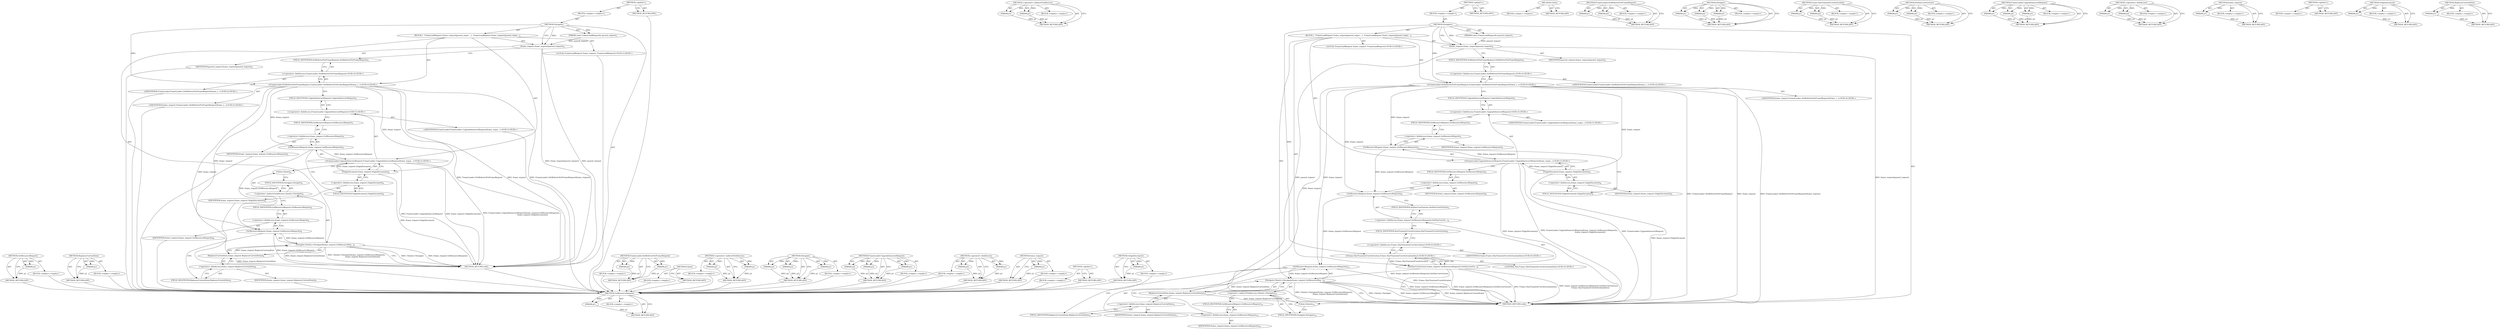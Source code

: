 digraph "OriginDocument" {
vulnerable_92 [label=<(METHOD,GetResourceRequest)>];
vulnerable_93 [label=<(PARAM,p1)>];
vulnerable_94 [label=<(BLOCK,&lt;empty&gt;,&lt;empty&gt;)>];
vulnerable_95 [label=<(METHOD_RETURN,ANY)>];
vulnerable_116 [label=<(METHOD,&lt;operator&gt;.indirectFieldAccess)>];
vulnerable_117 [label=<(PARAM,p1)>];
vulnerable_118 [label=<(PARAM,p2)>];
vulnerable_119 [label=<(BLOCK,&lt;empty&gt;,&lt;empty&gt;)>];
vulnerable_120 [label=<(METHOD_RETURN,ANY)>];
vulnerable_6 [label=<(METHOD,&lt;global&gt;)<SUB>1</SUB>>];
vulnerable_7 [label=<(BLOCK,&lt;empty&gt;,&lt;empty&gt;)<SUB>1</SUB>>];
vulnerable_8 [label=<(METHOD,Navigate)<SUB>1</SUB>>];
vulnerable_9 [label=<(PARAM,const FrameLoadRequest&amp; passed_request)<SUB>1</SUB>>];
vulnerable_10 [label=<(BLOCK,{
  FrameLoadRequest frame_request(passed_reque...,{
  FrameLoadRequest frame_request(passed_reque...)<SUB>1</SUB>>];
vulnerable_11 [label="<(LOCAL,FrameLoadRequest frame_request: FrameLoadRequest)<SUB>2</SUB>>"];
vulnerable_12 [label=<(frame_request,frame_request(passed_request))<SUB>2</SUB>>];
vulnerable_13 [label=<(IDENTIFIER,passed_request,frame_request(passed_request))<SUB>2</SUB>>];
vulnerable_14 [label="<(FrameLoader.SetReferrerForFrameRequest,FrameLoader::SetReferrerForFrameRequest(frame_r...)<SUB>4</SUB>>"];
vulnerable_15 [label="<(&lt;operator&gt;.fieldAccess,FrameLoader::SetReferrerForFrameRequest)<SUB>4</SUB>>"];
vulnerable_16 [label="<(IDENTIFIER,FrameLoader,FrameLoader::SetReferrerForFrameRequest(frame_r...)<SUB>4</SUB>>"];
vulnerable_17 [label=<(FIELD_IDENTIFIER,SetReferrerForFrameRequest,SetReferrerForFrameRequest)<SUB>4</SUB>>];
vulnerable_18 [label="<(IDENTIFIER,frame_request,FrameLoader::SetReferrerForFrameRequest(frame_r...)<SUB>4</SUB>>"];
vulnerable_19 [label="<(FrameLoader.UpgradeInsecureRequest,FrameLoader::UpgradeInsecureRequest(frame_reque...)<SUB>5</SUB>>"];
vulnerable_20 [label="<(&lt;operator&gt;.fieldAccess,FrameLoader::UpgradeInsecureRequest)<SUB>5</SUB>>"];
vulnerable_21 [label="<(IDENTIFIER,FrameLoader,FrameLoader::UpgradeInsecureRequest(frame_reque...)<SUB>5</SUB>>"];
vulnerable_22 [label=<(FIELD_IDENTIFIER,UpgradeInsecureRequest,UpgradeInsecureRequest)<SUB>5</SUB>>];
vulnerable_23 [label=<(GetResourceRequest,frame_request.GetResourceRequest())<SUB>5</SUB>>];
vulnerable_24 [label=<(&lt;operator&gt;.fieldAccess,frame_request.GetResourceRequest)<SUB>5</SUB>>];
vulnerable_25 [label=<(IDENTIFIER,frame_request,frame_request.GetResourceRequest())<SUB>5</SUB>>];
vulnerable_26 [label=<(FIELD_IDENTIFIER,GetResourceRequest,GetResourceRequest)<SUB>5</SUB>>];
vulnerable_27 [label=<(OriginDocument,frame_request.OriginDocument())<SUB>6</SUB>>];
vulnerable_28 [label=<(&lt;operator&gt;.fieldAccess,frame_request.OriginDocument)<SUB>6</SUB>>];
vulnerable_29 [label=<(IDENTIFIER,frame_request,frame_request.OriginDocument())<SUB>6</SUB>>];
vulnerable_30 [label=<(FIELD_IDENTIFIER,OriginDocument,OriginDocument)<SUB>6</SUB>>];
vulnerable_31 [label=<(SetHasUserGesture,frame_request.GetResourceRequest().SetHasUserGe...)<SUB>8</SUB>>];
vulnerable_32 [label=<(&lt;operator&gt;.fieldAccess,frame_request.GetResourceRequest().SetHasUserGe...)<SUB>8</SUB>>];
vulnerable_33 [label=<(GetResourceRequest,frame_request.GetResourceRequest())<SUB>8</SUB>>];
vulnerable_34 [label=<(&lt;operator&gt;.fieldAccess,frame_request.GetResourceRequest)<SUB>8</SUB>>];
vulnerable_35 [label=<(IDENTIFIER,frame_request,frame_request.GetResourceRequest())<SUB>8</SUB>>];
vulnerable_36 [label=<(FIELD_IDENTIFIER,GetResourceRequest,GetResourceRequest)<SUB>8</SUB>>];
vulnerable_37 [label=<(FIELD_IDENTIFIER,SetHasUserGesture,SetHasUserGesture)<SUB>8</SUB>>];
vulnerable_38 [label="<(Frame.HasTransientUserActivation,Frame::HasTransientUserActivation(this))<SUB>9</SUB>>"];
vulnerable_39 [label="<(&lt;operator&gt;.fieldAccess,Frame::HasTransientUserActivation)<SUB>9</SUB>>"];
vulnerable_40 [label="<(IDENTIFIER,Frame,Frame::HasTransientUserActivation(this))<SUB>9</SUB>>"];
vulnerable_41 [label=<(FIELD_IDENTIFIER,HasTransientUserActivation,HasTransientUserActivation)<SUB>9</SUB>>];
vulnerable_42 [label="<(LITERAL,this,Frame::HasTransientUserActivation(this))<SUB>9</SUB>>"];
vulnerable_43 [label=<(Navigate,Client()-&gt;Navigate(frame_request.GetResourceReq...)<SUB>10</SUB>>];
vulnerable_44 [label=<(&lt;operator&gt;.indirectFieldAccess,Client()-&gt;Navigate)<SUB>10</SUB>>];
vulnerable_45 [label=<(Client,Client())<SUB>10</SUB>>];
vulnerable_46 [label=<(FIELD_IDENTIFIER,Navigate,Navigate)<SUB>10</SUB>>];
vulnerable_47 [label=<(GetResourceRequest,frame_request.GetResourceRequest())<SUB>10</SUB>>];
vulnerable_48 [label=<(&lt;operator&gt;.fieldAccess,frame_request.GetResourceRequest)<SUB>10</SUB>>];
vulnerable_49 [label=<(IDENTIFIER,frame_request,frame_request.GetResourceRequest())<SUB>10</SUB>>];
vulnerable_50 [label=<(FIELD_IDENTIFIER,GetResourceRequest,GetResourceRequest)<SUB>10</SUB>>];
vulnerable_51 [label=<(ReplacesCurrentItem,frame_request.ReplacesCurrentItem())<SUB>11</SUB>>];
vulnerable_52 [label=<(&lt;operator&gt;.fieldAccess,frame_request.ReplacesCurrentItem)<SUB>11</SUB>>];
vulnerable_53 [label=<(IDENTIFIER,frame_request,frame_request.ReplacesCurrentItem())<SUB>11</SUB>>];
vulnerable_54 [label=<(FIELD_IDENTIFIER,ReplacesCurrentItem,ReplacesCurrentItem)<SUB>11</SUB>>];
vulnerable_55 [label=<(METHOD_RETURN,void)<SUB>1</SUB>>];
vulnerable_57 [label=<(METHOD_RETURN,ANY)<SUB>1</SUB>>];
vulnerable_121 [label=<(METHOD,Client)>];
vulnerable_122 [label=<(BLOCK,&lt;empty&gt;,&lt;empty&gt;)>];
vulnerable_123 [label=<(METHOD_RETURN,ANY)>];
vulnerable_76 [label=<(METHOD,FrameLoader.SetReferrerForFrameRequest)>];
vulnerable_77 [label=<(PARAM,p1)>];
vulnerable_78 [label=<(PARAM,p2)>];
vulnerable_79 [label=<(BLOCK,&lt;empty&gt;,&lt;empty&gt;)>];
vulnerable_80 [label=<(METHOD_RETURN,ANY)>];
vulnerable_110 [label=<(METHOD,Navigate)>];
vulnerable_111 [label=<(PARAM,p1)>];
vulnerable_112 [label=<(PARAM,p2)>];
vulnerable_113 [label=<(PARAM,p3)>];
vulnerable_114 [label=<(BLOCK,&lt;empty&gt;,&lt;empty&gt;)>];
vulnerable_115 [label=<(METHOD_RETURN,ANY)>];
vulnerable_105 [label=<(METHOD,Frame.HasTransientUserActivation)>];
vulnerable_106 [label=<(PARAM,p1)>];
vulnerable_107 [label=<(PARAM,p2)>];
vulnerable_108 [label=<(BLOCK,&lt;empty&gt;,&lt;empty&gt;)>];
vulnerable_109 [label=<(METHOD_RETURN,ANY)>];
vulnerable_100 [label=<(METHOD,SetHasUserGesture)>];
vulnerable_101 [label=<(PARAM,p1)>];
vulnerable_102 [label=<(PARAM,p2)>];
vulnerable_103 [label=<(BLOCK,&lt;empty&gt;,&lt;empty&gt;)>];
vulnerable_104 [label=<(METHOD_RETURN,ANY)>];
vulnerable_86 [label=<(METHOD,FrameLoader.UpgradeInsecureRequest)>];
vulnerable_87 [label=<(PARAM,p1)>];
vulnerable_88 [label=<(PARAM,p2)>];
vulnerable_89 [label=<(PARAM,p3)>];
vulnerable_90 [label=<(BLOCK,&lt;empty&gt;,&lt;empty&gt;)>];
vulnerable_91 [label=<(METHOD_RETURN,ANY)>];
vulnerable_81 [label=<(METHOD,&lt;operator&gt;.fieldAccess)>];
vulnerable_82 [label=<(PARAM,p1)>];
vulnerable_83 [label=<(PARAM,p2)>];
vulnerable_84 [label=<(BLOCK,&lt;empty&gt;,&lt;empty&gt;)>];
vulnerable_85 [label=<(METHOD_RETURN,ANY)>];
vulnerable_72 [label=<(METHOD,frame_request)>];
vulnerable_73 [label=<(PARAM,p1)>];
vulnerable_74 [label=<(BLOCK,&lt;empty&gt;,&lt;empty&gt;)>];
vulnerable_75 [label=<(METHOD_RETURN,ANY)>];
vulnerable_66 [label=<(METHOD,&lt;global&gt;)<SUB>1</SUB>>];
vulnerable_67 [label=<(BLOCK,&lt;empty&gt;,&lt;empty&gt;)>];
vulnerable_68 [label=<(METHOD_RETURN,ANY)>];
vulnerable_96 [label=<(METHOD,OriginDocument)>];
vulnerable_97 [label=<(PARAM,p1)>];
vulnerable_98 [label=<(BLOCK,&lt;empty&gt;,&lt;empty&gt;)>];
vulnerable_99 [label=<(METHOD_RETURN,ANY)>];
vulnerable_124 [label=<(METHOD,ReplacesCurrentItem)>];
vulnerable_125 [label=<(PARAM,p1)>];
vulnerable_126 [label=<(BLOCK,&lt;empty&gt;,&lt;empty&gt;)>];
vulnerable_127 [label=<(METHOD_RETURN,ANY)>];
fixed_80 [label=<(METHOD,GetResourceRequest)>];
fixed_81 [label=<(PARAM,p1)>];
fixed_82 [label=<(BLOCK,&lt;empty&gt;,&lt;empty&gt;)>];
fixed_83 [label=<(METHOD_RETURN,ANY)>];
fixed_102 [label=<(METHOD,ReplacesCurrentItem)>];
fixed_103 [label=<(PARAM,p1)>];
fixed_104 [label=<(BLOCK,&lt;empty&gt;,&lt;empty&gt;)>];
fixed_105 [label=<(METHOD_RETURN,ANY)>];
fixed_6 [label=<(METHOD,&lt;global&gt;)<SUB>1</SUB>>];
fixed_7 [label=<(BLOCK,&lt;empty&gt;,&lt;empty&gt;)<SUB>1</SUB>>];
fixed_8 [label=<(METHOD,Navigate)<SUB>1</SUB>>];
fixed_9 [label=<(PARAM,const FrameLoadRequest&amp; passed_request)<SUB>1</SUB>>];
fixed_10 [label=<(BLOCK,{
  FrameLoadRequest frame_request(passed_reque...,{
  FrameLoadRequest frame_request(passed_reque...)<SUB>1</SUB>>];
fixed_11 [label="<(LOCAL,FrameLoadRequest frame_request: FrameLoadRequest)<SUB>2</SUB>>"];
fixed_12 [label=<(frame_request,frame_request(passed_request))<SUB>2</SUB>>];
fixed_13 [label=<(IDENTIFIER,passed_request,frame_request(passed_request))<SUB>2</SUB>>];
fixed_14 [label="<(FrameLoader.SetReferrerForFrameRequest,FrameLoader::SetReferrerForFrameRequest(frame_r...)<SUB>4</SUB>>"];
fixed_15 [label="<(&lt;operator&gt;.fieldAccess,FrameLoader::SetReferrerForFrameRequest)<SUB>4</SUB>>"];
fixed_16 [label="<(IDENTIFIER,FrameLoader,FrameLoader::SetReferrerForFrameRequest(frame_r...)<SUB>4</SUB>>"];
fixed_17 [label=<(FIELD_IDENTIFIER,SetReferrerForFrameRequest,SetReferrerForFrameRequest)<SUB>4</SUB>>];
fixed_18 [label="<(IDENTIFIER,frame_request,FrameLoader::SetReferrerForFrameRequest(frame_r...)<SUB>4</SUB>>"];
fixed_19 [label="<(FrameLoader.UpgradeInsecureRequest,FrameLoader::UpgradeInsecureRequest(frame_reque...)<SUB>5</SUB>>"];
fixed_20 [label="<(&lt;operator&gt;.fieldAccess,FrameLoader::UpgradeInsecureRequest)<SUB>5</SUB>>"];
fixed_21 [label="<(IDENTIFIER,FrameLoader,FrameLoader::UpgradeInsecureRequest(frame_reque...)<SUB>5</SUB>>"];
fixed_22 [label=<(FIELD_IDENTIFIER,UpgradeInsecureRequest,UpgradeInsecureRequest)<SUB>5</SUB>>];
fixed_23 [label=<(GetResourceRequest,frame_request.GetResourceRequest())<SUB>5</SUB>>];
fixed_24 [label=<(&lt;operator&gt;.fieldAccess,frame_request.GetResourceRequest)<SUB>5</SUB>>];
fixed_25 [label=<(IDENTIFIER,frame_request,frame_request.GetResourceRequest())<SUB>5</SUB>>];
fixed_26 [label=<(FIELD_IDENTIFIER,GetResourceRequest,GetResourceRequest)<SUB>5</SUB>>];
fixed_27 [label=<(OriginDocument,frame_request.OriginDocument())<SUB>6</SUB>>];
fixed_28 [label=<(&lt;operator&gt;.fieldAccess,frame_request.OriginDocument)<SUB>6</SUB>>];
fixed_29 [label=<(IDENTIFIER,frame_request,frame_request.OriginDocument())<SUB>6</SUB>>];
fixed_30 [label=<(FIELD_IDENTIFIER,OriginDocument,OriginDocument)<SUB>6</SUB>>];
fixed_31 [label=<(Navigate,Client()-&gt;Navigate(frame_request.GetResourceReq...)<SUB>8</SUB>>];
fixed_32 [label=<(&lt;operator&gt;.indirectFieldAccess,Client()-&gt;Navigate)<SUB>8</SUB>>];
fixed_33 [label=<(Client,Client())<SUB>8</SUB>>];
fixed_34 [label=<(FIELD_IDENTIFIER,Navigate,Navigate)<SUB>8</SUB>>];
fixed_35 [label=<(GetResourceRequest,frame_request.GetResourceRequest())<SUB>8</SUB>>];
fixed_36 [label=<(&lt;operator&gt;.fieldAccess,frame_request.GetResourceRequest)<SUB>8</SUB>>];
fixed_37 [label=<(IDENTIFIER,frame_request,frame_request.GetResourceRequest())<SUB>8</SUB>>];
fixed_38 [label=<(FIELD_IDENTIFIER,GetResourceRequest,GetResourceRequest)<SUB>8</SUB>>];
fixed_39 [label=<(ReplacesCurrentItem,frame_request.ReplacesCurrentItem())<SUB>9</SUB>>];
fixed_40 [label=<(&lt;operator&gt;.fieldAccess,frame_request.ReplacesCurrentItem)<SUB>9</SUB>>];
fixed_41 [label=<(IDENTIFIER,frame_request,frame_request.ReplacesCurrentItem())<SUB>9</SUB>>];
fixed_42 [label=<(FIELD_IDENTIFIER,ReplacesCurrentItem,ReplacesCurrentItem)<SUB>9</SUB>>];
fixed_43 [label=<(METHOD_RETURN,void)<SUB>1</SUB>>];
fixed_45 [label=<(METHOD_RETURN,ANY)<SUB>1</SUB>>];
fixed_64 [label=<(METHOD,FrameLoader.SetReferrerForFrameRequest)>];
fixed_65 [label=<(PARAM,p1)>];
fixed_66 [label=<(PARAM,p2)>];
fixed_67 [label=<(BLOCK,&lt;empty&gt;,&lt;empty&gt;)>];
fixed_68 [label=<(METHOD_RETURN,ANY)>];
fixed_99 [label=<(METHOD,Client)>];
fixed_100 [label=<(BLOCK,&lt;empty&gt;,&lt;empty&gt;)>];
fixed_101 [label=<(METHOD_RETURN,ANY)>];
fixed_94 [label=<(METHOD,&lt;operator&gt;.indirectFieldAccess)>];
fixed_95 [label=<(PARAM,p1)>];
fixed_96 [label=<(PARAM,p2)>];
fixed_97 [label=<(BLOCK,&lt;empty&gt;,&lt;empty&gt;)>];
fixed_98 [label=<(METHOD_RETURN,ANY)>];
fixed_88 [label=<(METHOD,Navigate)>];
fixed_89 [label=<(PARAM,p1)>];
fixed_90 [label=<(PARAM,p2)>];
fixed_91 [label=<(PARAM,p3)>];
fixed_92 [label=<(BLOCK,&lt;empty&gt;,&lt;empty&gt;)>];
fixed_93 [label=<(METHOD_RETURN,ANY)>];
fixed_74 [label=<(METHOD,FrameLoader.UpgradeInsecureRequest)>];
fixed_75 [label=<(PARAM,p1)>];
fixed_76 [label=<(PARAM,p2)>];
fixed_77 [label=<(PARAM,p3)>];
fixed_78 [label=<(BLOCK,&lt;empty&gt;,&lt;empty&gt;)>];
fixed_79 [label=<(METHOD_RETURN,ANY)>];
fixed_69 [label=<(METHOD,&lt;operator&gt;.fieldAccess)>];
fixed_70 [label=<(PARAM,p1)>];
fixed_71 [label=<(PARAM,p2)>];
fixed_72 [label=<(BLOCK,&lt;empty&gt;,&lt;empty&gt;)>];
fixed_73 [label=<(METHOD_RETURN,ANY)>];
fixed_60 [label=<(METHOD,frame_request)>];
fixed_61 [label=<(PARAM,p1)>];
fixed_62 [label=<(BLOCK,&lt;empty&gt;,&lt;empty&gt;)>];
fixed_63 [label=<(METHOD_RETURN,ANY)>];
fixed_54 [label=<(METHOD,&lt;global&gt;)<SUB>1</SUB>>];
fixed_55 [label=<(BLOCK,&lt;empty&gt;,&lt;empty&gt;)>];
fixed_56 [label=<(METHOD_RETURN,ANY)>];
fixed_84 [label=<(METHOD,OriginDocument)>];
fixed_85 [label=<(PARAM,p1)>];
fixed_86 [label=<(BLOCK,&lt;empty&gt;,&lt;empty&gt;)>];
fixed_87 [label=<(METHOD_RETURN,ANY)>];
vulnerable_92 -> vulnerable_93  [key=0, label="AST: "];
vulnerable_92 -> vulnerable_93  [key=1, label="DDG: "];
vulnerable_92 -> vulnerable_94  [key=0, label="AST: "];
vulnerable_92 -> vulnerable_95  [key=0, label="AST: "];
vulnerable_92 -> vulnerable_95  [key=1, label="CFG: "];
vulnerable_93 -> vulnerable_95  [key=0, label="DDG: p1"];
vulnerable_116 -> vulnerable_117  [key=0, label="AST: "];
vulnerable_116 -> vulnerable_117  [key=1, label="DDG: "];
vulnerable_116 -> vulnerable_119  [key=0, label="AST: "];
vulnerable_116 -> vulnerable_118  [key=0, label="AST: "];
vulnerable_116 -> vulnerable_118  [key=1, label="DDG: "];
vulnerable_116 -> vulnerable_120  [key=0, label="AST: "];
vulnerable_116 -> vulnerable_120  [key=1, label="CFG: "];
vulnerable_117 -> vulnerable_120  [key=0, label="DDG: p1"];
vulnerable_118 -> vulnerable_120  [key=0, label="DDG: p2"];
vulnerable_6 -> vulnerable_7  [key=0, label="AST: "];
vulnerable_6 -> vulnerable_57  [key=0, label="AST: "];
vulnerable_6 -> vulnerable_57  [key=1, label="CFG: "];
vulnerable_7 -> vulnerable_8  [key=0, label="AST: "];
vulnerable_8 -> vulnerable_9  [key=0, label="AST: "];
vulnerable_8 -> vulnerable_9  [key=1, label="DDG: "];
vulnerable_8 -> vulnerable_10  [key=0, label="AST: "];
vulnerable_8 -> vulnerable_55  [key=0, label="AST: "];
vulnerable_8 -> vulnerable_12  [key=0, label="CFG: "];
vulnerable_8 -> vulnerable_12  [key=1, label="DDG: "];
vulnerable_8 -> vulnerable_14  [key=0, label="DDG: "];
vulnerable_8 -> vulnerable_38  [key=0, label="DDG: "];
vulnerable_9 -> vulnerable_12  [key=0, label="DDG: passed_request"];
vulnerable_10 -> vulnerable_11  [key=0, label="AST: "];
vulnerable_10 -> vulnerable_12  [key=0, label="AST: "];
vulnerable_10 -> vulnerable_14  [key=0, label="AST: "];
vulnerable_10 -> vulnerable_19  [key=0, label="AST: "];
vulnerable_10 -> vulnerable_31  [key=0, label="AST: "];
vulnerable_10 -> vulnerable_43  [key=0, label="AST: "];
vulnerable_12 -> vulnerable_13  [key=0, label="AST: "];
vulnerable_12 -> vulnerable_17  [key=0, label="CFG: "];
vulnerable_12 -> vulnerable_55  [key=0, label="DDG: passed_request"];
vulnerable_12 -> vulnerable_55  [key=1, label="DDG: frame_request(passed_request)"];
vulnerable_14 -> vulnerable_15  [key=0, label="AST: "];
vulnerable_14 -> vulnerable_18  [key=0, label="AST: "];
vulnerable_14 -> vulnerable_22  [key=0, label="CFG: "];
vulnerable_14 -> vulnerable_55  [key=0, label="DDG: FrameLoader::SetReferrerForFrameRequest"];
vulnerable_14 -> vulnerable_55  [key=1, label="DDG: frame_request"];
vulnerable_14 -> vulnerable_55  [key=2, label="DDG: FrameLoader::SetReferrerForFrameRequest(frame_request)"];
vulnerable_14 -> vulnerable_23  [key=0, label="DDG: frame_request"];
vulnerable_14 -> vulnerable_27  [key=0, label="DDG: frame_request"];
vulnerable_14 -> vulnerable_47  [key=0, label="DDG: frame_request"];
vulnerable_14 -> vulnerable_51  [key=0, label="DDG: frame_request"];
vulnerable_14 -> vulnerable_33  [key=0, label="DDG: frame_request"];
vulnerable_15 -> vulnerable_16  [key=0, label="AST: "];
vulnerable_15 -> vulnerable_17  [key=0, label="AST: "];
vulnerable_15 -> vulnerable_14  [key=0, label="CFG: "];
vulnerable_17 -> vulnerable_15  [key=0, label="CFG: "];
vulnerable_19 -> vulnerable_20  [key=0, label="AST: "];
vulnerable_19 -> vulnerable_23  [key=0, label="AST: "];
vulnerable_19 -> vulnerable_27  [key=0, label="AST: "];
vulnerable_19 -> vulnerable_36  [key=0, label="CFG: "];
vulnerable_19 -> vulnerable_55  [key=0, label="DDG: FrameLoader::UpgradeInsecureRequest"];
vulnerable_19 -> vulnerable_55  [key=1, label="DDG: frame_request.OriginDocument()"];
vulnerable_19 -> vulnerable_55  [key=2, label="DDG: FrameLoader::UpgradeInsecureRequest(frame_request.GetResourceRequest(),
                                       frame_request.OriginDocument())"];
vulnerable_20 -> vulnerable_21  [key=0, label="AST: "];
vulnerable_20 -> vulnerable_22  [key=0, label="AST: "];
vulnerable_20 -> vulnerable_26  [key=0, label="CFG: "];
vulnerable_22 -> vulnerable_20  [key=0, label="CFG: "];
vulnerable_23 -> vulnerable_24  [key=0, label="AST: "];
vulnerable_23 -> vulnerable_30  [key=0, label="CFG: "];
vulnerable_23 -> vulnerable_19  [key=0, label="DDG: frame_request.GetResourceRequest"];
vulnerable_23 -> vulnerable_33  [key=0, label="DDG: frame_request.GetResourceRequest"];
vulnerable_24 -> vulnerable_25  [key=0, label="AST: "];
vulnerable_24 -> vulnerable_26  [key=0, label="AST: "];
vulnerable_24 -> vulnerable_23  [key=0, label="CFG: "];
vulnerable_26 -> vulnerable_24  [key=0, label="CFG: "];
vulnerable_27 -> vulnerable_28  [key=0, label="AST: "];
vulnerable_27 -> vulnerable_19  [key=0, label="CFG: "];
vulnerable_27 -> vulnerable_19  [key=1, label="DDG: frame_request.OriginDocument"];
vulnerable_27 -> vulnerable_55  [key=0, label="DDG: frame_request.OriginDocument"];
vulnerable_28 -> vulnerable_29  [key=0, label="AST: "];
vulnerable_28 -> vulnerable_30  [key=0, label="AST: "];
vulnerable_28 -> vulnerable_27  [key=0, label="CFG: "];
vulnerable_30 -> vulnerable_28  [key=0, label="CFG: "];
vulnerable_31 -> vulnerable_32  [key=0, label="AST: "];
vulnerable_31 -> vulnerable_38  [key=0, label="AST: "];
vulnerable_31 -> vulnerable_45  [key=0, label="CFG: "];
vulnerable_31 -> vulnerable_55  [key=0, label="DDG: frame_request.GetResourceRequest().SetHasUserGesture"];
vulnerable_31 -> vulnerable_55  [key=1, label="DDG: Frame::HasTransientUserActivation(this)"];
vulnerable_31 -> vulnerable_55  [key=2, label="DDG: frame_request.GetResourceRequest().SetHasUserGesture(
      Frame::HasTransientUserActivation(this))"];
vulnerable_31 -> vulnerable_43  [key=0, label="DDG: frame_request.GetResourceRequest().SetHasUserGesture"];
vulnerable_32 -> vulnerable_33  [key=0, label="AST: "];
vulnerable_32 -> vulnerable_37  [key=0, label="AST: "];
vulnerable_32 -> vulnerable_41  [key=0, label="CFG: "];
vulnerable_33 -> vulnerable_34  [key=0, label="AST: "];
vulnerable_33 -> vulnerable_37  [key=0, label="CFG: "];
vulnerable_33 -> vulnerable_47  [key=0, label="DDG: frame_request.GetResourceRequest"];
vulnerable_34 -> vulnerable_35  [key=0, label="AST: "];
vulnerable_34 -> vulnerable_36  [key=0, label="AST: "];
vulnerable_34 -> vulnerable_33  [key=0, label="CFG: "];
vulnerable_36 -> vulnerable_34  [key=0, label="CFG: "];
vulnerable_37 -> vulnerable_32  [key=0, label="CFG: "];
vulnerable_38 -> vulnerable_39  [key=0, label="AST: "];
vulnerable_38 -> vulnerable_42  [key=0, label="AST: "];
vulnerable_38 -> vulnerable_31  [key=0, label="CFG: "];
vulnerable_38 -> vulnerable_31  [key=1, label="DDG: Frame::HasTransientUserActivation"];
vulnerable_38 -> vulnerable_31  [key=2, label="DDG: this"];
vulnerable_38 -> vulnerable_55  [key=0, label="DDG: Frame::HasTransientUserActivation"];
vulnerable_39 -> vulnerable_40  [key=0, label="AST: "];
vulnerable_39 -> vulnerable_41  [key=0, label="AST: "];
vulnerable_39 -> vulnerable_38  [key=0, label="CFG: "];
vulnerable_41 -> vulnerable_39  [key=0, label="CFG: "];
vulnerable_43 -> vulnerable_44  [key=0, label="AST: "];
vulnerable_43 -> vulnerable_47  [key=0, label="AST: "];
vulnerable_43 -> vulnerable_51  [key=0, label="AST: "];
vulnerable_43 -> vulnerable_55  [key=0, label="CFG: "];
vulnerable_43 -> vulnerable_55  [key=1, label="DDG: Client()-&gt;Navigate"];
vulnerable_43 -> vulnerable_55  [key=2, label="DDG: frame_request.GetResourceRequest()"];
vulnerable_43 -> vulnerable_55  [key=3, label="DDG: frame_request.ReplacesCurrentItem()"];
vulnerable_43 -> vulnerable_55  [key=4, label="DDG: Client()-&gt;Navigate(frame_request.GetResourceRequest(),
                      frame_request.ReplacesCurrentItem())"];
vulnerable_44 -> vulnerable_45  [key=0, label="AST: "];
vulnerable_44 -> vulnerable_46  [key=0, label="AST: "];
vulnerable_44 -> vulnerable_50  [key=0, label="CFG: "];
vulnerable_45 -> vulnerable_46  [key=0, label="CFG: "];
vulnerable_46 -> vulnerable_44  [key=0, label="CFG: "];
vulnerable_47 -> vulnerable_48  [key=0, label="AST: "];
vulnerable_47 -> vulnerable_54  [key=0, label="CFG: "];
vulnerable_47 -> vulnerable_55  [key=0, label="DDG: frame_request.GetResourceRequest"];
vulnerable_47 -> vulnerable_43  [key=0, label="DDG: frame_request.GetResourceRequest"];
vulnerable_48 -> vulnerable_49  [key=0, label="AST: "];
vulnerable_48 -> vulnerable_50  [key=0, label="AST: "];
vulnerable_48 -> vulnerable_47  [key=0, label="CFG: "];
vulnerable_50 -> vulnerable_48  [key=0, label="CFG: "];
vulnerable_51 -> vulnerable_52  [key=0, label="AST: "];
vulnerable_51 -> vulnerable_43  [key=0, label="CFG: "];
vulnerable_51 -> vulnerable_43  [key=1, label="DDG: frame_request.ReplacesCurrentItem"];
vulnerable_51 -> vulnerable_55  [key=0, label="DDG: frame_request.ReplacesCurrentItem"];
vulnerable_52 -> vulnerable_53  [key=0, label="AST: "];
vulnerable_52 -> vulnerable_54  [key=0, label="AST: "];
vulnerable_52 -> vulnerable_51  [key=0, label="CFG: "];
vulnerable_54 -> vulnerable_52  [key=0, label="CFG: "];
vulnerable_121 -> vulnerable_122  [key=0, label="AST: "];
vulnerable_121 -> vulnerable_123  [key=0, label="AST: "];
vulnerable_121 -> vulnerable_123  [key=1, label="CFG: "];
vulnerable_76 -> vulnerable_77  [key=0, label="AST: "];
vulnerable_76 -> vulnerable_77  [key=1, label="DDG: "];
vulnerable_76 -> vulnerable_79  [key=0, label="AST: "];
vulnerable_76 -> vulnerable_78  [key=0, label="AST: "];
vulnerable_76 -> vulnerable_78  [key=1, label="DDG: "];
vulnerable_76 -> vulnerable_80  [key=0, label="AST: "];
vulnerable_76 -> vulnerable_80  [key=1, label="CFG: "];
vulnerable_77 -> vulnerable_80  [key=0, label="DDG: p1"];
vulnerable_78 -> vulnerable_80  [key=0, label="DDG: p2"];
vulnerable_110 -> vulnerable_111  [key=0, label="AST: "];
vulnerable_110 -> vulnerable_111  [key=1, label="DDG: "];
vulnerable_110 -> vulnerable_114  [key=0, label="AST: "];
vulnerable_110 -> vulnerable_112  [key=0, label="AST: "];
vulnerable_110 -> vulnerable_112  [key=1, label="DDG: "];
vulnerable_110 -> vulnerable_115  [key=0, label="AST: "];
vulnerable_110 -> vulnerable_115  [key=1, label="CFG: "];
vulnerable_110 -> vulnerable_113  [key=0, label="AST: "];
vulnerable_110 -> vulnerable_113  [key=1, label="DDG: "];
vulnerable_111 -> vulnerable_115  [key=0, label="DDG: p1"];
vulnerable_112 -> vulnerable_115  [key=0, label="DDG: p2"];
vulnerable_113 -> vulnerable_115  [key=0, label="DDG: p3"];
vulnerable_105 -> vulnerable_106  [key=0, label="AST: "];
vulnerable_105 -> vulnerable_106  [key=1, label="DDG: "];
vulnerable_105 -> vulnerable_108  [key=0, label="AST: "];
vulnerable_105 -> vulnerable_107  [key=0, label="AST: "];
vulnerable_105 -> vulnerable_107  [key=1, label="DDG: "];
vulnerable_105 -> vulnerable_109  [key=0, label="AST: "];
vulnerable_105 -> vulnerable_109  [key=1, label="CFG: "];
vulnerable_106 -> vulnerable_109  [key=0, label="DDG: p1"];
vulnerable_107 -> vulnerable_109  [key=0, label="DDG: p2"];
vulnerable_100 -> vulnerable_101  [key=0, label="AST: "];
vulnerable_100 -> vulnerable_101  [key=1, label="DDG: "];
vulnerable_100 -> vulnerable_103  [key=0, label="AST: "];
vulnerable_100 -> vulnerable_102  [key=0, label="AST: "];
vulnerable_100 -> vulnerable_102  [key=1, label="DDG: "];
vulnerable_100 -> vulnerable_104  [key=0, label="AST: "];
vulnerable_100 -> vulnerable_104  [key=1, label="CFG: "];
vulnerable_101 -> vulnerable_104  [key=0, label="DDG: p1"];
vulnerable_102 -> vulnerable_104  [key=0, label="DDG: p2"];
vulnerable_86 -> vulnerable_87  [key=0, label="AST: "];
vulnerable_86 -> vulnerable_87  [key=1, label="DDG: "];
vulnerable_86 -> vulnerable_90  [key=0, label="AST: "];
vulnerable_86 -> vulnerable_88  [key=0, label="AST: "];
vulnerable_86 -> vulnerable_88  [key=1, label="DDG: "];
vulnerable_86 -> vulnerable_91  [key=0, label="AST: "];
vulnerable_86 -> vulnerable_91  [key=1, label="CFG: "];
vulnerable_86 -> vulnerable_89  [key=0, label="AST: "];
vulnerable_86 -> vulnerable_89  [key=1, label="DDG: "];
vulnerable_87 -> vulnerable_91  [key=0, label="DDG: p1"];
vulnerable_88 -> vulnerable_91  [key=0, label="DDG: p2"];
vulnerable_89 -> vulnerable_91  [key=0, label="DDG: p3"];
vulnerable_81 -> vulnerable_82  [key=0, label="AST: "];
vulnerable_81 -> vulnerable_82  [key=1, label="DDG: "];
vulnerable_81 -> vulnerable_84  [key=0, label="AST: "];
vulnerable_81 -> vulnerable_83  [key=0, label="AST: "];
vulnerable_81 -> vulnerable_83  [key=1, label="DDG: "];
vulnerable_81 -> vulnerable_85  [key=0, label="AST: "];
vulnerable_81 -> vulnerable_85  [key=1, label="CFG: "];
vulnerable_82 -> vulnerable_85  [key=0, label="DDG: p1"];
vulnerable_83 -> vulnerable_85  [key=0, label="DDG: p2"];
vulnerable_72 -> vulnerable_73  [key=0, label="AST: "];
vulnerable_72 -> vulnerable_73  [key=1, label="DDG: "];
vulnerable_72 -> vulnerable_74  [key=0, label="AST: "];
vulnerable_72 -> vulnerable_75  [key=0, label="AST: "];
vulnerable_72 -> vulnerable_75  [key=1, label="CFG: "];
vulnerable_73 -> vulnerable_75  [key=0, label="DDG: p1"];
vulnerable_66 -> vulnerable_67  [key=0, label="AST: "];
vulnerable_66 -> vulnerable_68  [key=0, label="AST: "];
vulnerable_66 -> vulnerable_68  [key=1, label="CFG: "];
vulnerable_96 -> vulnerable_97  [key=0, label="AST: "];
vulnerable_96 -> vulnerable_97  [key=1, label="DDG: "];
vulnerable_96 -> vulnerable_98  [key=0, label="AST: "];
vulnerable_96 -> vulnerable_99  [key=0, label="AST: "];
vulnerable_96 -> vulnerable_99  [key=1, label="CFG: "];
vulnerable_97 -> vulnerable_99  [key=0, label="DDG: p1"];
vulnerable_124 -> vulnerable_125  [key=0, label="AST: "];
vulnerable_124 -> vulnerable_125  [key=1, label="DDG: "];
vulnerable_124 -> vulnerable_126  [key=0, label="AST: "];
vulnerable_124 -> vulnerable_127  [key=0, label="AST: "];
vulnerable_124 -> vulnerable_127  [key=1, label="CFG: "];
vulnerable_125 -> vulnerable_127  [key=0, label="DDG: p1"];
fixed_80 -> fixed_81  [key=0, label="AST: "];
fixed_80 -> fixed_81  [key=1, label="DDG: "];
fixed_80 -> fixed_82  [key=0, label="AST: "];
fixed_80 -> fixed_83  [key=0, label="AST: "];
fixed_80 -> fixed_83  [key=1, label="CFG: "];
fixed_81 -> fixed_83  [key=0, label="DDG: p1"];
fixed_82 -> vulnerable_92  [key=0];
fixed_83 -> vulnerable_92  [key=0];
fixed_102 -> fixed_103  [key=0, label="AST: "];
fixed_102 -> fixed_103  [key=1, label="DDG: "];
fixed_102 -> fixed_104  [key=0, label="AST: "];
fixed_102 -> fixed_105  [key=0, label="AST: "];
fixed_102 -> fixed_105  [key=1, label="CFG: "];
fixed_103 -> fixed_105  [key=0, label="DDG: p1"];
fixed_104 -> vulnerable_92  [key=0];
fixed_105 -> vulnerable_92  [key=0];
fixed_6 -> fixed_7  [key=0, label="AST: "];
fixed_6 -> fixed_45  [key=0, label="AST: "];
fixed_6 -> fixed_45  [key=1, label="CFG: "];
fixed_7 -> fixed_8  [key=0, label="AST: "];
fixed_8 -> fixed_9  [key=0, label="AST: "];
fixed_8 -> fixed_9  [key=1, label="DDG: "];
fixed_8 -> fixed_10  [key=0, label="AST: "];
fixed_8 -> fixed_43  [key=0, label="AST: "];
fixed_8 -> fixed_12  [key=0, label="CFG: "];
fixed_8 -> fixed_12  [key=1, label="DDG: "];
fixed_8 -> fixed_14  [key=0, label="DDG: "];
fixed_9 -> fixed_12  [key=0, label="DDG: passed_request"];
fixed_10 -> fixed_11  [key=0, label="AST: "];
fixed_10 -> fixed_12  [key=0, label="AST: "];
fixed_10 -> fixed_14  [key=0, label="AST: "];
fixed_10 -> fixed_19  [key=0, label="AST: "];
fixed_10 -> fixed_31  [key=0, label="AST: "];
fixed_11 -> vulnerable_92  [key=0];
fixed_12 -> fixed_13  [key=0, label="AST: "];
fixed_12 -> fixed_17  [key=0, label="CFG: "];
fixed_12 -> fixed_43  [key=0, label="DDG: passed_request"];
fixed_12 -> fixed_43  [key=1, label="DDG: frame_request(passed_request)"];
fixed_13 -> vulnerable_92  [key=0];
fixed_14 -> fixed_15  [key=0, label="AST: "];
fixed_14 -> fixed_18  [key=0, label="AST: "];
fixed_14 -> fixed_22  [key=0, label="CFG: "];
fixed_14 -> fixed_43  [key=0, label="DDG: FrameLoader::SetReferrerForFrameRequest"];
fixed_14 -> fixed_43  [key=1, label="DDG: frame_request"];
fixed_14 -> fixed_43  [key=2, label="DDG: FrameLoader::SetReferrerForFrameRequest(frame_request)"];
fixed_14 -> fixed_23  [key=0, label="DDG: frame_request"];
fixed_14 -> fixed_27  [key=0, label="DDG: frame_request"];
fixed_14 -> fixed_35  [key=0, label="DDG: frame_request"];
fixed_14 -> fixed_39  [key=0, label="DDG: frame_request"];
fixed_15 -> fixed_16  [key=0, label="AST: "];
fixed_15 -> fixed_17  [key=0, label="AST: "];
fixed_15 -> fixed_14  [key=0, label="CFG: "];
fixed_16 -> vulnerable_92  [key=0];
fixed_17 -> fixed_15  [key=0, label="CFG: "];
fixed_18 -> vulnerable_92  [key=0];
fixed_19 -> fixed_20  [key=0, label="AST: "];
fixed_19 -> fixed_23  [key=0, label="AST: "];
fixed_19 -> fixed_27  [key=0, label="AST: "];
fixed_19 -> fixed_33  [key=0, label="CFG: "];
fixed_19 -> fixed_43  [key=0, label="DDG: FrameLoader::UpgradeInsecureRequest"];
fixed_19 -> fixed_43  [key=1, label="DDG: frame_request.OriginDocument()"];
fixed_19 -> fixed_43  [key=2, label="DDG: FrameLoader::UpgradeInsecureRequest(frame_request.GetResourceRequest(),
                                       frame_request.OriginDocument())"];
fixed_20 -> fixed_21  [key=0, label="AST: "];
fixed_20 -> fixed_22  [key=0, label="AST: "];
fixed_20 -> fixed_26  [key=0, label="CFG: "];
fixed_21 -> vulnerable_92  [key=0];
fixed_22 -> fixed_20  [key=0, label="CFG: "];
fixed_23 -> fixed_24  [key=0, label="AST: "];
fixed_23 -> fixed_30  [key=0, label="CFG: "];
fixed_23 -> fixed_19  [key=0, label="DDG: frame_request.GetResourceRequest"];
fixed_23 -> fixed_35  [key=0, label="DDG: frame_request.GetResourceRequest"];
fixed_24 -> fixed_25  [key=0, label="AST: "];
fixed_24 -> fixed_26  [key=0, label="AST: "];
fixed_24 -> fixed_23  [key=0, label="CFG: "];
fixed_25 -> vulnerable_92  [key=0];
fixed_26 -> fixed_24  [key=0, label="CFG: "];
fixed_27 -> fixed_28  [key=0, label="AST: "];
fixed_27 -> fixed_19  [key=0, label="CFG: "];
fixed_27 -> fixed_19  [key=1, label="DDG: frame_request.OriginDocument"];
fixed_27 -> fixed_43  [key=0, label="DDG: frame_request.OriginDocument"];
fixed_28 -> fixed_29  [key=0, label="AST: "];
fixed_28 -> fixed_30  [key=0, label="AST: "];
fixed_28 -> fixed_27  [key=0, label="CFG: "];
fixed_29 -> vulnerable_92  [key=0];
fixed_30 -> fixed_28  [key=0, label="CFG: "];
fixed_31 -> fixed_32  [key=0, label="AST: "];
fixed_31 -> fixed_35  [key=0, label="AST: "];
fixed_31 -> fixed_39  [key=0, label="AST: "];
fixed_31 -> fixed_43  [key=0, label="CFG: "];
fixed_31 -> fixed_43  [key=1, label="DDG: Client()-&gt;Navigate"];
fixed_31 -> fixed_43  [key=2, label="DDG: frame_request.GetResourceRequest()"];
fixed_31 -> fixed_43  [key=3, label="DDG: frame_request.ReplacesCurrentItem()"];
fixed_31 -> fixed_43  [key=4, label="DDG: Client()-&gt;Navigate(frame_request.GetResourceRequest(),
                      frame_request.ReplacesCurrentItem())"];
fixed_32 -> fixed_33  [key=0, label="AST: "];
fixed_32 -> fixed_34  [key=0, label="AST: "];
fixed_32 -> fixed_38  [key=0, label="CFG: "];
fixed_33 -> fixed_34  [key=0, label="CFG: "];
fixed_34 -> fixed_32  [key=0, label="CFG: "];
fixed_35 -> fixed_36  [key=0, label="AST: "];
fixed_35 -> fixed_42  [key=0, label="CFG: "];
fixed_35 -> fixed_43  [key=0, label="DDG: frame_request.GetResourceRequest"];
fixed_35 -> fixed_31  [key=0, label="DDG: frame_request.GetResourceRequest"];
fixed_36 -> fixed_37  [key=0, label="AST: "];
fixed_36 -> fixed_38  [key=0, label="AST: "];
fixed_36 -> fixed_35  [key=0, label="CFG: "];
fixed_37 -> vulnerable_92  [key=0];
fixed_38 -> fixed_36  [key=0, label="CFG: "];
fixed_39 -> fixed_40  [key=0, label="AST: "];
fixed_39 -> fixed_31  [key=0, label="CFG: "];
fixed_39 -> fixed_31  [key=1, label="DDG: frame_request.ReplacesCurrentItem"];
fixed_39 -> fixed_43  [key=0, label="DDG: frame_request.ReplacesCurrentItem"];
fixed_40 -> fixed_41  [key=0, label="AST: "];
fixed_40 -> fixed_42  [key=0, label="AST: "];
fixed_40 -> fixed_39  [key=0, label="CFG: "];
fixed_41 -> vulnerable_92  [key=0];
fixed_42 -> fixed_40  [key=0, label="CFG: "];
fixed_43 -> vulnerable_92  [key=0];
fixed_45 -> vulnerable_92  [key=0];
fixed_64 -> fixed_65  [key=0, label="AST: "];
fixed_64 -> fixed_65  [key=1, label="DDG: "];
fixed_64 -> fixed_67  [key=0, label="AST: "];
fixed_64 -> fixed_66  [key=0, label="AST: "];
fixed_64 -> fixed_66  [key=1, label="DDG: "];
fixed_64 -> fixed_68  [key=0, label="AST: "];
fixed_64 -> fixed_68  [key=1, label="CFG: "];
fixed_65 -> fixed_68  [key=0, label="DDG: p1"];
fixed_66 -> fixed_68  [key=0, label="DDG: p2"];
fixed_67 -> vulnerable_92  [key=0];
fixed_68 -> vulnerable_92  [key=0];
fixed_99 -> fixed_100  [key=0, label="AST: "];
fixed_99 -> fixed_101  [key=0, label="AST: "];
fixed_99 -> fixed_101  [key=1, label="CFG: "];
fixed_100 -> vulnerable_92  [key=0];
fixed_101 -> vulnerable_92  [key=0];
fixed_94 -> fixed_95  [key=0, label="AST: "];
fixed_94 -> fixed_95  [key=1, label="DDG: "];
fixed_94 -> fixed_97  [key=0, label="AST: "];
fixed_94 -> fixed_96  [key=0, label="AST: "];
fixed_94 -> fixed_96  [key=1, label="DDG: "];
fixed_94 -> fixed_98  [key=0, label="AST: "];
fixed_94 -> fixed_98  [key=1, label="CFG: "];
fixed_95 -> fixed_98  [key=0, label="DDG: p1"];
fixed_96 -> fixed_98  [key=0, label="DDG: p2"];
fixed_97 -> vulnerable_92  [key=0];
fixed_98 -> vulnerable_92  [key=0];
fixed_88 -> fixed_89  [key=0, label="AST: "];
fixed_88 -> fixed_89  [key=1, label="DDG: "];
fixed_88 -> fixed_92  [key=0, label="AST: "];
fixed_88 -> fixed_90  [key=0, label="AST: "];
fixed_88 -> fixed_90  [key=1, label="DDG: "];
fixed_88 -> fixed_93  [key=0, label="AST: "];
fixed_88 -> fixed_93  [key=1, label="CFG: "];
fixed_88 -> fixed_91  [key=0, label="AST: "];
fixed_88 -> fixed_91  [key=1, label="DDG: "];
fixed_89 -> fixed_93  [key=0, label="DDG: p1"];
fixed_90 -> fixed_93  [key=0, label="DDG: p2"];
fixed_91 -> fixed_93  [key=0, label="DDG: p3"];
fixed_92 -> vulnerable_92  [key=0];
fixed_93 -> vulnerable_92  [key=0];
fixed_74 -> fixed_75  [key=0, label="AST: "];
fixed_74 -> fixed_75  [key=1, label="DDG: "];
fixed_74 -> fixed_78  [key=0, label="AST: "];
fixed_74 -> fixed_76  [key=0, label="AST: "];
fixed_74 -> fixed_76  [key=1, label="DDG: "];
fixed_74 -> fixed_79  [key=0, label="AST: "];
fixed_74 -> fixed_79  [key=1, label="CFG: "];
fixed_74 -> fixed_77  [key=0, label="AST: "];
fixed_74 -> fixed_77  [key=1, label="DDG: "];
fixed_75 -> fixed_79  [key=0, label="DDG: p1"];
fixed_76 -> fixed_79  [key=0, label="DDG: p2"];
fixed_77 -> fixed_79  [key=0, label="DDG: p3"];
fixed_78 -> vulnerable_92  [key=0];
fixed_79 -> vulnerable_92  [key=0];
fixed_69 -> fixed_70  [key=0, label="AST: "];
fixed_69 -> fixed_70  [key=1, label="DDG: "];
fixed_69 -> fixed_72  [key=0, label="AST: "];
fixed_69 -> fixed_71  [key=0, label="AST: "];
fixed_69 -> fixed_71  [key=1, label="DDG: "];
fixed_69 -> fixed_73  [key=0, label="AST: "];
fixed_69 -> fixed_73  [key=1, label="CFG: "];
fixed_70 -> fixed_73  [key=0, label="DDG: p1"];
fixed_71 -> fixed_73  [key=0, label="DDG: p2"];
fixed_72 -> vulnerable_92  [key=0];
fixed_73 -> vulnerable_92  [key=0];
fixed_60 -> fixed_61  [key=0, label="AST: "];
fixed_60 -> fixed_61  [key=1, label="DDG: "];
fixed_60 -> fixed_62  [key=0, label="AST: "];
fixed_60 -> fixed_63  [key=0, label="AST: "];
fixed_60 -> fixed_63  [key=1, label="CFG: "];
fixed_61 -> fixed_63  [key=0, label="DDG: p1"];
fixed_62 -> vulnerable_92  [key=0];
fixed_63 -> vulnerable_92  [key=0];
fixed_54 -> fixed_55  [key=0, label="AST: "];
fixed_54 -> fixed_56  [key=0, label="AST: "];
fixed_54 -> fixed_56  [key=1, label="CFG: "];
fixed_55 -> vulnerable_92  [key=0];
fixed_56 -> vulnerable_92  [key=0];
fixed_84 -> fixed_85  [key=0, label="AST: "];
fixed_84 -> fixed_85  [key=1, label="DDG: "];
fixed_84 -> fixed_86  [key=0, label="AST: "];
fixed_84 -> fixed_87  [key=0, label="AST: "];
fixed_84 -> fixed_87  [key=1, label="CFG: "];
fixed_85 -> fixed_87  [key=0, label="DDG: p1"];
fixed_86 -> vulnerable_92  [key=0];
fixed_87 -> vulnerable_92  [key=0];
}
